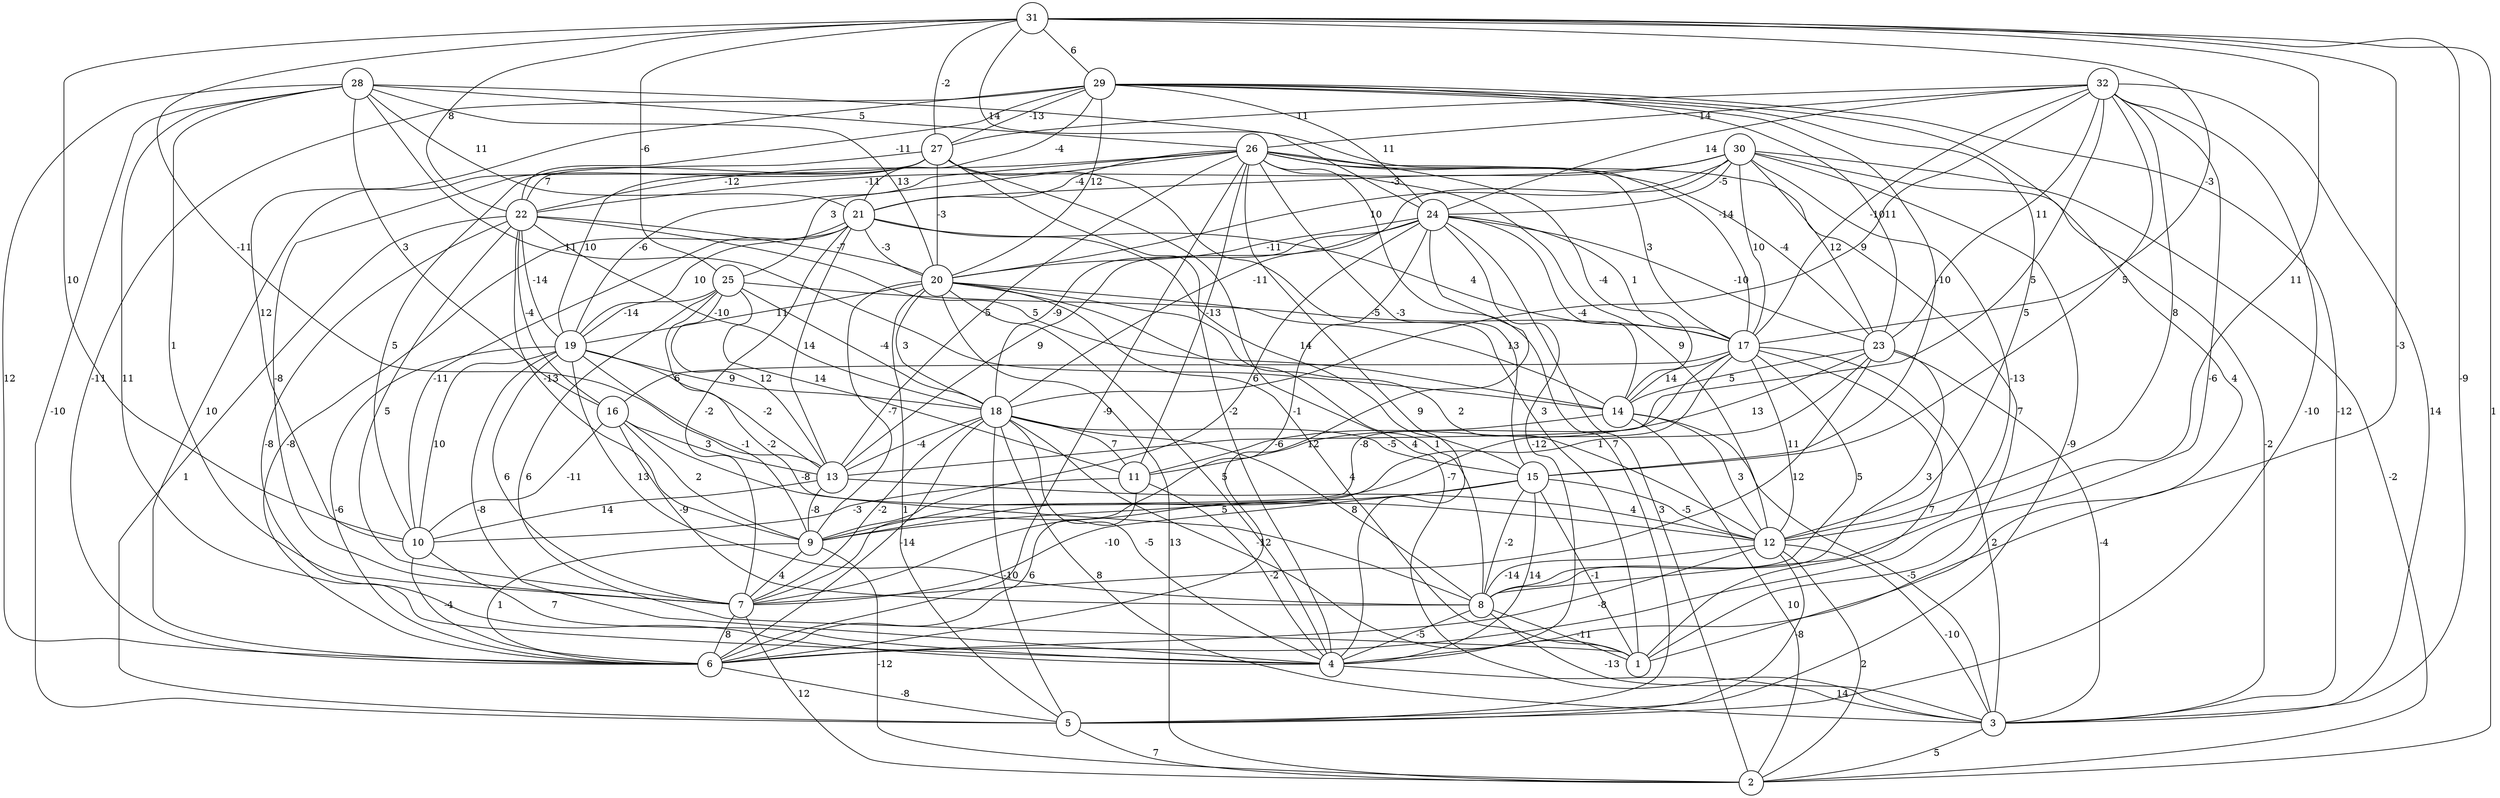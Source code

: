 graph { 
	 fontname="Helvetica,Arial,sans-serif" 
	 node [shape = circle]; 
	 32 -- 3 [label = "14"];
	 32 -- 5 [label = "-10"];
	 32 -- 6 [label = "-6"];
	 32 -- 12 [label = "8"];
	 32 -- 13 [label = "5"];
	 32 -- 15 [label = "5"];
	 32 -- 17 [label = "-10"];
	 32 -- 18 [label = "9"];
	 32 -- 23 [label = "11"];
	 32 -- 24 [label = "14"];
	 32 -- 26 [label = "14"];
	 32 -- 27 [label = "11"];
	 31 -- 2 [label = "1"];
	 31 -- 3 [label = "-9"];
	 31 -- 4 [label = "-3"];
	 31 -- 10 [label = "10"];
	 31 -- 12 [label = "11"];
	 31 -- 13 [label = "-11"];
	 31 -- 17 [label = "-3"];
	 31 -- 22 [label = "8"];
	 31 -- 24 [label = "14"];
	 31 -- 25 [label = "-6"];
	 31 -- 27 [label = "-2"];
	 31 -- 29 [label = "6"];
	 30 -- 2 [label = "-2"];
	 30 -- 3 [label = "-2"];
	 30 -- 5 [label = "-9"];
	 30 -- 8 [label = "-13"];
	 30 -- 17 [label = "10"];
	 30 -- 18 [label = "-11"];
	 30 -- 20 [label = "10"];
	 30 -- 21 [label = "-3"];
	 30 -- 22 [label = "-11"];
	 30 -- 23 [label = "12"];
	 30 -- 24 [label = "-5"];
	 29 -- 1 [label = "4"];
	 29 -- 3 [label = "-12"];
	 29 -- 6 [label = "-11"];
	 29 -- 10 [label = "12"];
	 29 -- 12 [label = "5"];
	 29 -- 15 [label = "-10"];
	 29 -- 20 [label = "12"];
	 29 -- 21 [label = "-4"];
	 29 -- 22 [label = "-11"];
	 29 -- 23 [label = "11"];
	 29 -- 24 [label = "11"];
	 29 -- 27 [label = "-13"];
	 28 -- 4 [label = "11"];
	 28 -- 5 [label = "-10"];
	 28 -- 6 [label = "12"];
	 28 -- 7 [label = "1"];
	 28 -- 14 [label = "11"];
	 28 -- 16 [label = "3"];
	 28 -- 17 [label = "-14"];
	 28 -- 20 [label = "13"];
	 28 -- 21 [label = "11"];
	 28 -- 26 [label = "5"];
	 27 -- 1 [label = "3"];
	 27 -- 3 [label = "4"];
	 27 -- 4 [label = "-2"];
	 27 -- 6 [label = "10"];
	 27 -- 7 [label = "-8"];
	 27 -- 10 [label = "5"];
	 27 -- 19 [label = "10"];
	 27 -- 20 [label = "-3"];
	 27 -- 22 [label = "7"];
	 26 -- 1 [label = "7"];
	 26 -- 4 [label = "9"];
	 26 -- 5 [label = "7"];
	 26 -- 6 [label = "-9"];
	 26 -- 11 [label = "-13"];
	 26 -- 12 [label = "9"];
	 26 -- 13 [label = "5"];
	 26 -- 14 [label = "-4"];
	 26 -- 15 [label = "-3"];
	 26 -- 17 [label = "3"];
	 26 -- 19 [label = "-6"];
	 26 -- 21 [label = "-4"];
	 26 -- 22 [label = "-12"];
	 26 -- 23 [label = "-4"];
	 26 -- 25 [label = "3"];
	 25 -- 1 [label = "6"];
	 25 -- 8 [label = "-2"];
	 25 -- 11 [label = "14"];
	 25 -- 13 [label = "12"];
	 25 -- 17 [label = "-5"];
	 25 -- 18 [label = "-4"];
	 25 -- 19 [label = "-14"];
	 24 -- 2 [label = "3"];
	 24 -- 4 [label = "-12"];
	 24 -- 6 [label = "12"];
	 24 -- 7 [label = "-1"];
	 24 -- 9 [label = "6"];
	 24 -- 13 [label = "9"];
	 24 -- 14 [label = "-4"];
	 24 -- 17 [label = "1"];
	 24 -- 18 [label = "-9"];
	 24 -- 20 [label = "-11"];
	 24 -- 23 [label = "-10"];
	 23 -- 3 [label = "-4"];
	 23 -- 7 [label = "12"];
	 23 -- 8 [label = "3"];
	 23 -- 9 [label = "1"];
	 23 -- 11 [label = "13"];
	 23 -- 14 [label = "5"];
	 22 -- 4 [label = "-8"];
	 22 -- 5 [label = "1"];
	 22 -- 7 [label = "5"];
	 22 -- 9 [label = "-13"];
	 22 -- 14 [label = "5"];
	 22 -- 16 [label = "-4"];
	 22 -- 18 [label = "-10"];
	 22 -- 19 [label = "-14"];
	 22 -- 20 [label = "-7"];
	 21 -- 6 [label = "-8"];
	 21 -- 7 [label = "-2"];
	 21 -- 10 [label = "-11"];
	 21 -- 13 [label = "14"];
	 21 -- 15 [label = "14"];
	 21 -- 17 [label = "4"];
	 21 -- 19 [label = "10"];
	 21 -- 20 [label = "-3"];
	 20 -- 1 [label = "4"];
	 20 -- 2 [label = "13"];
	 20 -- 4 [label = "5"];
	 20 -- 5 [label = "1"];
	 20 -- 8 [label = "1"];
	 20 -- 9 [label = "-7"];
	 20 -- 12 [label = "2"];
	 20 -- 14 [label = "13"];
	 20 -- 18 [label = "3"];
	 20 -- 19 [label = "11"];
	 19 -- 4 [label = "-8"];
	 19 -- 6 [label = "-6"];
	 19 -- 7 [label = "6"];
	 19 -- 8 [label = "13"];
	 19 -- 9 [label = "-1"];
	 19 -- 10 [label = "10"];
	 19 -- 13 [label = "-2"];
	 19 -- 18 [label = "9"];
	 18 -- 1 [label = "-12"];
	 18 -- 3 [label = "8"];
	 18 -- 4 [label = "-5"];
	 18 -- 5 [label = "-10"];
	 18 -- 6 [label = "-14"];
	 18 -- 7 [label = "-2"];
	 18 -- 8 [label = "8"];
	 18 -- 11 [label = "7"];
	 18 -- 13 [label = "-4"];
	 18 -- 15 [label = "-5"];
	 17 -- 1 [label = "7"];
	 17 -- 3 [label = "2"];
	 17 -- 7 [label = "-7"];
	 17 -- 8 [label = "5"];
	 17 -- 9 [label = "-8"];
	 17 -- 12 [label = "11"];
	 17 -- 14 [label = "14"];
	 17 -- 16 [label = "6"];
	 16 -- 8 [label = "-9"];
	 16 -- 9 [label = "2"];
	 16 -- 10 [label = "-11"];
	 16 -- 12 [label = "-8"];
	 16 -- 13 [label = "3"];
	 15 -- 1 [label = "-1"];
	 15 -- 4 [label = "14"];
	 15 -- 7 [label = "-10"];
	 15 -- 8 [label = "-2"];
	 15 -- 9 [label = "5"];
	 15 -- 12 [label = "-5"];
	 14 -- 2 [label = "10"];
	 14 -- 3 [label = "-5"];
	 14 -- 11 [label = "-6"];
	 14 -- 12 [label = "3"];
	 13 -- 9 [label = "-8"];
	 13 -- 10 [label = "14"];
	 13 -- 12 [label = "4"];
	 12 -- 2 [label = "2"];
	 12 -- 3 [label = "-10"];
	 12 -- 5 [label = "-8"];
	 12 -- 6 [label = "-8"];
	 12 -- 8 [label = "-14"];
	 11 -- 4 [label = "-2"];
	 11 -- 6 [label = "6"];
	 11 -- 10 [label = "-3"];
	 10 -- 4 [label = "7"];
	 10 -- 6 [label = "-4"];
	 9 -- 2 [label = "-12"];
	 9 -- 6 [label = "1"];
	 9 -- 7 [label = "4"];
	 8 -- 1 [label = "-11"];
	 8 -- 3 [label = "-13"];
	 8 -- 4 [label = "-5"];
	 7 -- 2 [label = "12"];
	 7 -- 6 [label = "8"];
	 6 -- 5 [label = "-8"];
	 5 -- 2 [label = "7"];
	 4 -- 3 [label = "14"];
	 3 -- 2 [label = "5"];
	 1;
	 2;
	 3;
	 4;
	 5;
	 6;
	 7;
	 8;
	 9;
	 10;
	 11;
	 12;
	 13;
	 14;
	 15;
	 16;
	 17;
	 18;
	 19;
	 20;
	 21;
	 22;
	 23;
	 24;
	 25;
	 26;
	 27;
	 28;
	 29;
	 30;
	 31;
	 32;
}
